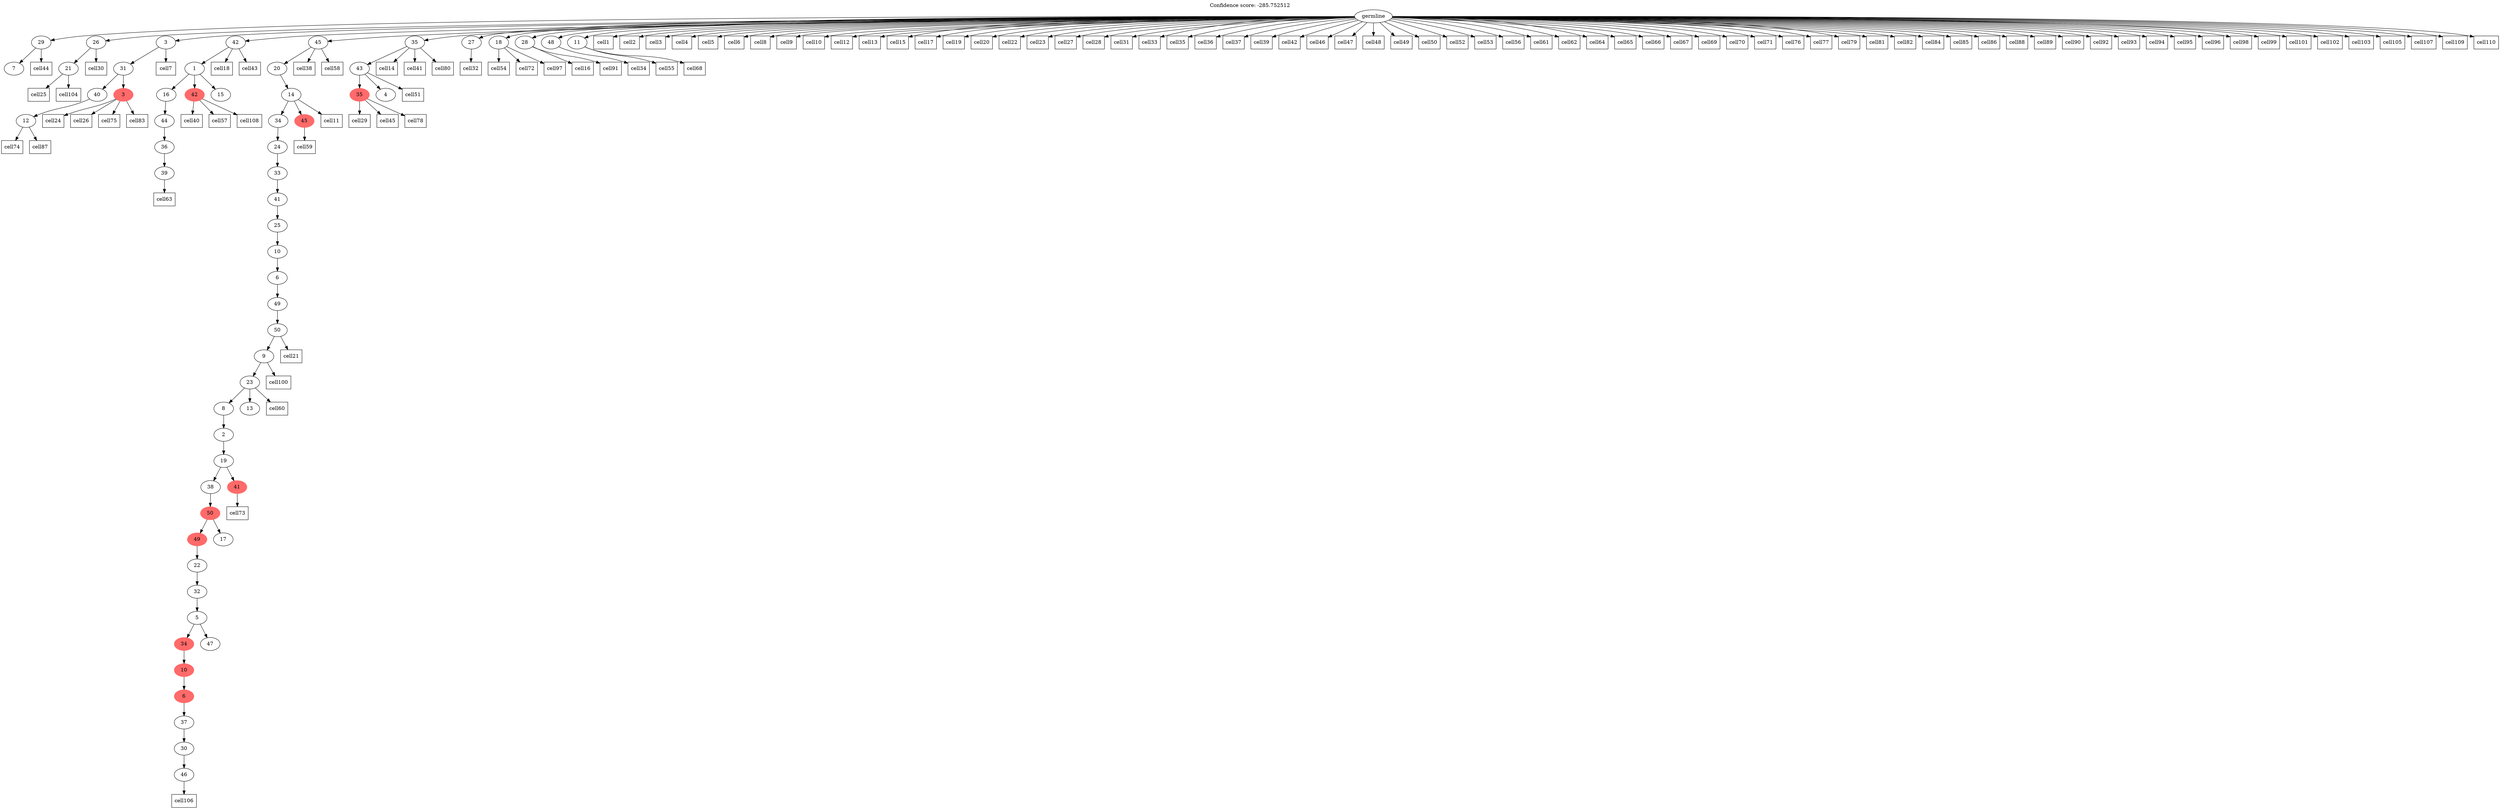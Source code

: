 digraph g {
	"58" -> "59";
	"59" [label="7"];
	"56" -> "57";
	"57" [label="21"];
	"51" -> "52";
	"52" [label="12"];
	"49" -> "50";
	"50" [color=indianred1, style=filled, label="3"];
	"49" -> "51";
	"51" [label="40"];
	"48" -> "49";
	"49" [label="31"];
	"44" -> "45";
	"45" [label="39"];
	"43" -> "44";
	"44" [label="36"];
	"42" -> "43";
	"43" [label="44"];
	"40" -> "41";
	"41" [color=indianred1, style=filled, label="42"];
	"40" -> "42";
	"42" [label="16"];
	"40" -> "46";
	"46" [label="15"];
	"39" -> "40";
	"40" [label="1"];
	"33" -> "34";
	"34" [label="46"];
	"32" -> "33";
	"33" [label="30"];
	"31" -> "32";
	"32" [label="37"];
	"30" -> "31";
	"31" [color=indianred1, style=filled, label="6"];
	"29" -> "30";
	"30" [color=indianred1, style=filled, label="10"];
	"28" -> "29";
	"29" [color=indianred1, style=filled, label="34"];
	"28" -> "35";
	"35" [label="47"];
	"27" -> "28";
	"28" [label="5"];
	"26" -> "27";
	"27" [label="32"];
	"25" -> "26";
	"26" [label="22"];
	"24" -> "25";
	"25" [color=indianred1, style=filled, label="49"];
	"24" -> "36";
	"36" [label="17"];
	"23" -> "24";
	"24" [color=indianred1, style=filled, label="50"];
	"21" -> "22";
	"22" [color=indianred1, style=filled, label="41"];
	"21" -> "23";
	"23" [label="38"];
	"20" -> "21";
	"21" [label="19"];
	"19" -> "20";
	"20" [label="2"];
	"18" -> "19";
	"19" [label="8"];
	"18" -> "37";
	"37" [label="13"];
	"17" -> "18";
	"18" [label="23"];
	"16" -> "17";
	"17" [label="9"];
	"15" -> "16";
	"16" [label="50"];
	"14" -> "15";
	"15" [label="49"];
	"13" -> "14";
	"14" [label="6"];
	"12" -> "13";
	"13" [label="10"];
	"11" -> "12";
	"12" [label="25"];
	"10" -> "11";
	"11" [label="41"];
	"9" -> "10";
	"10" [label="33"];
	"8" -> "9";
	"9" [label="24"];
	"7" -> "8";
	"8" [label="34"];
	"7" -> "38";
	"38" [color=indianred1, style=filled, label="45"];
	"6" -> "7";
	"7" [label="14"];
	"5" -> "6";
	"6" [label="20"];
	"2" -> "3";
	"3" [color=indianred1, style=filled, label="35"];
	"2" -> "4";
	"4" [label="4"];
	"1" -> "2";
	"2" [label="43"];
	"0" -> "1";
	"1" [label="35"];
	"0" -> "5";
	"5" [label="45"];
	"0" -> "39";
	"39" [label="42"];
	"0" -> "47";
	"47" [label="27"];
	"0" -> "48";
	"48" [label="3"];
	"0" -> "53";
	"53" [label="18"];
	"0" -> "54";
	"54" [label="28"];
	"0" -> "55";
	"55" [label="48"];
	"0" -> "56";
	"56" [label="26"];
	"0" -> "58";
	"58" [label="29"];
	"0" -> "60";
	"60" [label="11"];
	"0" [label="germline"];
	"0" -> "cell1";
	"cell1" [shape=box];
	"0" -> "cell2";
	"cell2" [shape=box];
	"0" -> "cell3";
	"cell3" [shape=box];
	"0" -> "cell4";
	"cell4" [shape=box];
	"0" -> "cell5";
	"cell5" [shape=box];
	"0" -> "cell6";
	"cell6" [shape=box];
	"48" -> "cell7";
	"cell7" [shape=box];
	"0" -> "cell8";
	"cell8" [shape=box];
	"0" -> "cell9";
	"cell9" [shape=box];
	"0" -> "cell10";
	"cell10" [shape=box];
	"7" -> "cell11";
	"cell11" [shape=box];
	"0" -> "cell12";
	"cell12" [shape=box];
	"0" -> "cell13";
	"cell13" [shape=box];
	"1" -> "cell14";
	"cell14" [shape=box];
	"0" -> "cell15";
	"cell15" [shape=box];
	"54" -> "cell16";
	"cell16" [shape=box];
	"0" -> "cell17";
	"cell17" [shape=box];
	"39" -> "cell18";
	"cell18" [shape=box];
	"0" -> "cell19";
	"cell19" [shape=box];
	"0" -> "cell20";
	"cell20" [shape=box];
	"16" -> "cell21";
	"cell21" [shape=box];
	"0" -> "cell22";
	"cell22" [shape=box];
	"0" -> "cell23";
	"cell23" [shape=box];
	"50" -> "cell24";
	"cell24" [shape=box];
	"57" -> "cell25";
	"cell25" [shape=box];
	"50" -> "cell26";
	"cell26" [shape=box];
	"0" -> "cell27";
	"cell27" [shape=box];
	"0" -> "cell28";
	"cell28" [shape=box];
	"3" -> "cell29";
	"cell29" [shape=box];
	"56" -> "cell30";
	"cell30" [shape=box];
	"0" -> "cell31";
	"cell31" [shape=box];
	"47" -> "cell32";
	"cell32" [shape=box];
	"0" -> "cell33";
	"cell33" [shape=box];
	"55" -> "cell34";
	"cell34" [shape=box];
	"0" -> "cell35";
	"cell35" [shape=box];
	"0" -> "cell36";
	"cell36" [shape=box];
	"0" -> "cell37";
	"cell37" [shape=box];
	"5" -> "cell38";
	"cell38" [shape=box];
	"0" -> "cell39";
	"cell39" [shape=box];
	"41" -> "cell40";
	"cell40" [shape=box];
	"1" -> "cell41";
	"cell41" [shape=box];
	"0" -> "cell42";
	"cell42" [shape=box];
	"39" -> "cell43";
	"cell43" [shape=box];
	"58" -> "cell44";
	"cell44" [shape=box];
	"3" -> "cell45";
	"cell45" [shape=box];
	"0" -> "cell46";
	"cell46" [shape=box];
	"0" -> "cell47";
	"cell47" [shape=box];
	"0" -> "cell48";
	"cell48" [shape=box];
	"0" -> "cell49";
	"cell49" [shape=box];
	"0" -> "cell50";
	"cell50" [shape=box];
	"2" -> "cell51";
	"cell51" [shape=box];
	"0" -> "cell52";
	"cell52" [shape=box];
	"0" -> "cell53";
	"cell53" [shape=box];
	"53" -> "cell54";
	"cell54" [shape=box];
	"60" -> "cell55";
	"cell55" [shape=box];
	"0" -> "cell56";
	"cell56" [shape=box];
	"41" -> "cell57";
	"cell57" [shape=box];
	"5" -> "cell58";
	"cell58" [shape=box];
	"38" -> "cell59";
	"cell59" [shape=box];
	"18" -> "cell60";
	"cell60" [shape=box];
	"0" -> "cell61";
	"cell61" [shape=box];
	"0" -> "cell62";
	"cell62" [shape=box];
	"45" -> "cell63";
	"cell63" [shape=box];
	"0" -> "cell64";
	"cell64" [shape=box];
	"0" -> "cell65";
	"cell65" [shape=box];
	"0" -> "cell66";
	"cell66" [shape=box];
	"0" -> "cell67";
	"cell67" [shape=box];
	"60" -> "cell68";
	"cell68" [shape=box];
	"0" -> "cell69";
	"cell69" [shape=box];
	"0" -> "cell70";
	"cell70" [shape=box];
	"0" -> "cell71";
	"cell71" [shape=box];
	"53" -> "cell72";
	"cell72" [shape=box];
	"22" -> "cell73";
	"cell73" [shape=box];
	"52" -> "cell74";
	"cell74" [shape=box];
	"50" -> "cell75";
	"cell75" [shape=box];
	"0" -> "cell76";
	"cell76" [shape=box];
	"0" -> "cell77";
	"cell77" [shape=box];
	"3" -> "cell78";
	"cell78" [shape=box];
	"0" -> "cell79";
	"cell79" [shape=box];
	"1" -> "cell80";
	"cell80" [shape=box];
	"0" -> "cell81";
	"cell81" [shape=box];
	"0" -> "cell82";
	"cell82" [shape=box];
	"50" -> "cell83";
	"cell83" [shape=box];
	"0" -> "cell84";
	"cell84" [shape=box];
	"0" -> "cell85";
	"cell85" [shape=box];
	"0" -> "cell86";
	"cell86" [shape=box];
	"52" -> "cell87";
	"cell87" [shape=box];
	"0" -> "cell88";
	"cell88" [shape=box];
	"0" -> "cell89";
	"cell89" [shape=box];
	"0" -> "cell90";
	"cell90" [shape=box];
	"54" -> "cell91";
	"cell91" [shape=box];
	"0" -> "cell92";
	"cell92" [shape=box];
	"0" -> "cell93";
	"cell93" [shape=box];
	"0" -> "cell94";
	"cell94" [shape=box];
	"0" -> "cell95";
	"cell95" [shape=box];
	"0" -> "cell96";
	"cell96" [shape=box];
	"53" -> "cell97";
	"cell97" [shape=box];
	"0" -> "cell98";
	"cell98" [shape=box];
	"0" -> "cell99";
	"cell99" [shape=box];
	"17" -> "cell100";
	"cell100" [shape=box];
	"0" -> "cell101";
	"cell101" [shape=box];
	"0" -> "cell102";
	"cell102" [shape=box];
	"0" -> "cell103";
	"cell103" [shape=box];
	"57" -> "cell104";
	"cell104" [shape=box];
	"0" -> "cell105";
	"cell105" [shape=box];
	"34" -> "cell106";
	"cell106" [shape=box];
	"0" -> "cell107";
	"cell107" [shape=box];
	"41" -> "cell108";
	"cell108" [shape=box];
	"0" -> "cell109";
	"cell109" [shape=box];
	"0" -> "cell110";
	"cell110" [shape=box];
	labelloc="t";
	label="Confidence score: -285.752512";
}
